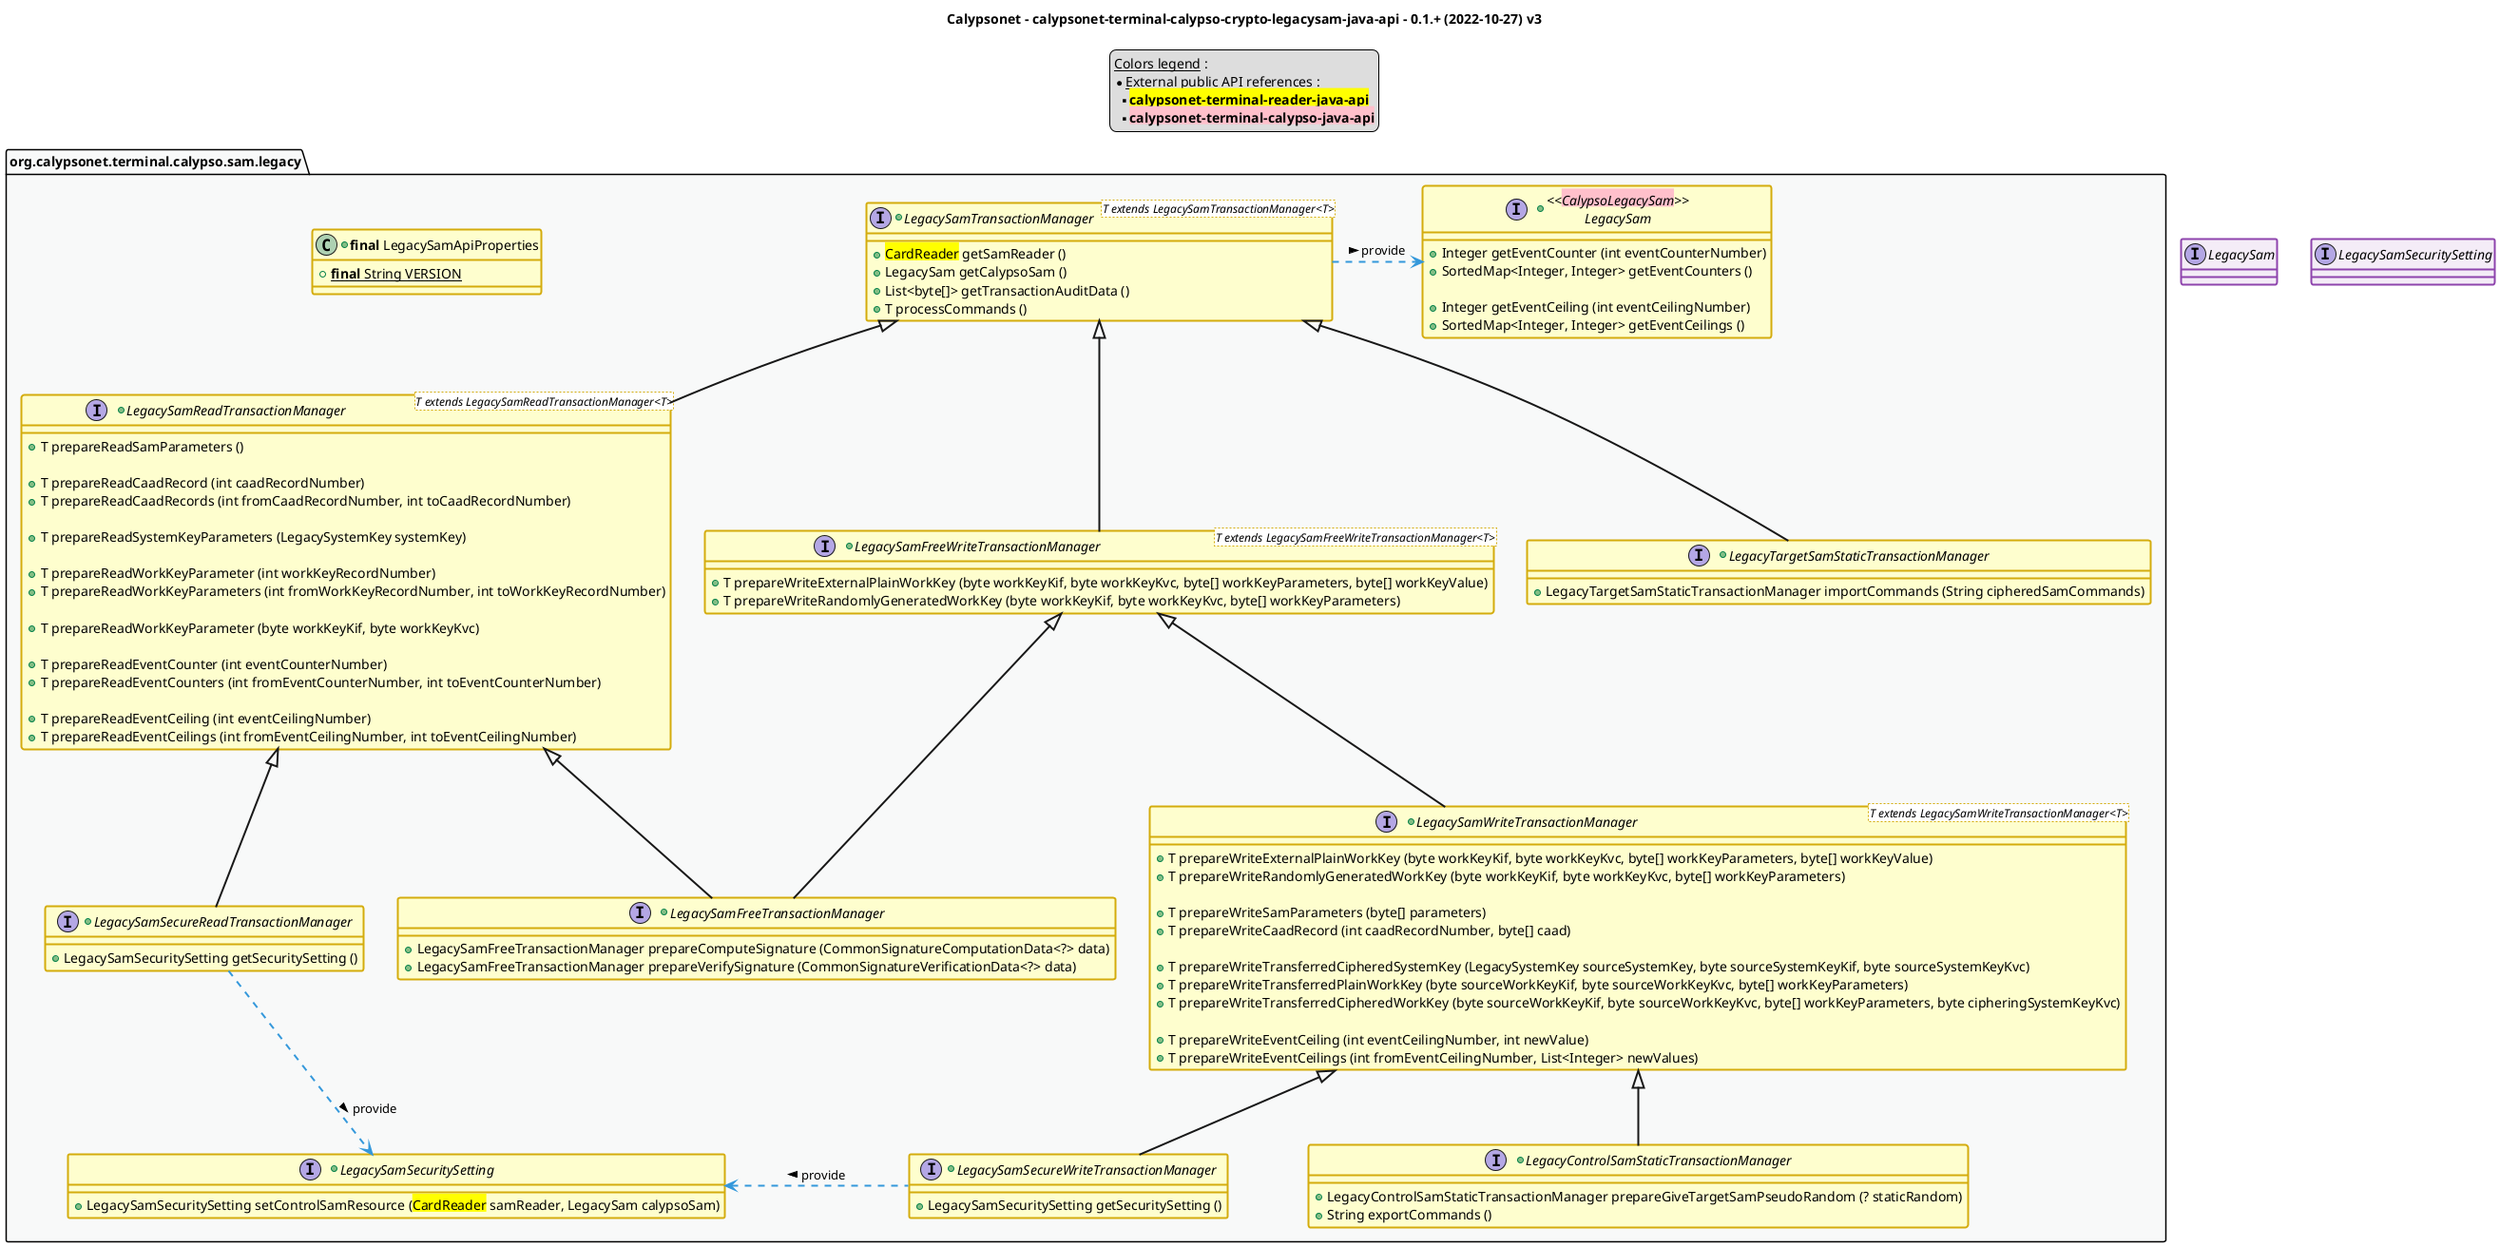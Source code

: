 @startuml
title
    Calypsonet - calypsonet-terminal-calypso-crypto-legacysam-java-api - 0.1.+ (2022-10-27) v3
end title

' == THEME ==

'Couleurs issues de : https://htmlcolorcodes.com/fr/tableau-de-couleur/tableau-de-couleur-design-plat/
!define C_GREY1 F8F9F9
!define C_GREY2 F2F3F4
!define C_GREY3 E5E7E9
!define C_GREY4 D7DBDD
!define C_GREY5 CACFD2
!define C_GREY6 BDC3C7
!define C_LINK 3498DB
!define C_USE 27AE60

' -- Styles that don't work with new version of plantuml --
skinparam stereotypeABorderColor #A9DCDF
skinparam stereotypeIBorderColor #B4A7E5
skinparam stereotypeCBorderColor #ADD1B2
skinparam stereotypeEBorderColor #EB93DF
' -- END --

skinparam ClassBorderThickness 2
skinparam ArrowThickness 2

' Yellow
skinparam ClassBackgroundColor #FEFECE
skinparam ClassBorderColor #D4AC0D
' Red
skinparam ClassBackgroundColor<<red>> #FDEDEC
skinparam ClassBorderColor<<red>> #E74C3C
hide <<red>> stereotype
' Purple
skinparam ClassBackgroundColor<<purple>> #F4ECF7
skinparam ClassBorderColor<<purple>> #8E44AD
hide <<purple>> stereotype
' blue
skinparam ClassBackgroundColor<<blue>> #EBF5FB
skinparam ClassBorderColor<<blue>> #3498DB
hide <<blue>> stereotype
' Green
skinparam ClassBackgroundColor<<green>> #E9F7EF
skinparam ClassBorderColor<<green>> #27AE60
hide <<green>> stereotype
' Grey
skinparam ClassBackgroundColor<<grey>> #EAECEE
skinparam ClassBorderColor<<grey>> #2C3E50
hide <<grey>> stereotype

' == CONTENT ==

legend top
    __Colors legend__ :
    * __External public API references__ :
    ** <back:yellow>**calypsonet-terminal-reader-java-api**</back>
    ** <back:pink>**calypsonet-terminal-calypso-java-api**</back>
end legend

package "org.calypsonet.terminal.calypso.sam.legacy" as api {
    +class "**final** LegacySamApiProperties" as ApiProperties {
        +{static} **final** String VERSION
    }
    +interface "<<<back:pink>CalypsoLegacySam</back>>>\nLegacySam" as LegacySam {
        +Integer getEventCounter (int eventCounterNumber)
        +SortedMap<Integer, Integer> getEventCounters ()

        +Integer getEventCeiling (int eventCeilingNumber)
        +SortedMap<Integer, Integer> getEventCeilings ()
    }
    +interface LegacySamSecuritySetting {
        +LegacySamSecuritySetting setControlSamResource (<back:yellow>CardReader</back> samReader, LegacySam calypsoSam)
    }
    +interface LegacySamTransactionManager<T extends LegacySamTransactionManager<T>> {
        +<back:yellow>CardReader</back> getSamReader ()
        +LegacySam getCalypsoSam ()
        +List<byte[]> getTransactionAuditData ()
        +T processCommands ()
    }
    +interface LegacySamReadTransactionManager<T extends LegacySamReadTransactionManager<T>> extends LegacySamTransactionManager {
        +T prepareReadSamParameters ()

        +T prepareReadCaadRecord (int caadRecordNumber)
        +T prepareReadCaadRecords (int fromCaadRecordNumber, int toCaadRecordNumber)

        +T prepareReadSystemKeyParameters (LegacySystemKey systemKey)

        +T prepareReadWorkKeyParameter (int workKeyRecordNumber)
        +T prepareReadWorkKeyParameters (int fromWorkKeyRecordNumber, int toWorkKeyRecordNumber)

        +T prepareReadWorkKeyParameter (byte workKeyKif, byte workKeyKvc)

        +T prepareReadEventCounter (int eventCounterNumber)
        +T prepareReadEventCounters (int fromEventCounterNumber, int toEventCounterNumber)

        +T prepareReadEventCeiling (int eventCeilingNumber)
        +T prepareReadEventCeilings (int fromEventCeilingNumber, int toEventCeilingNumber)
    }
    +interface LegacySamFreeWriteTransactionManager<T extends LegacySamFreeWriteTransactionManager<T>> extends LegacySamTransactionManager {
        +T prepareWriteExternalPlainWorkKey (byte workKeyKif, byte workKeyKvc, byte[] workKeyParameters, byte[] workKeyValue)
        +T prepareWriteRandomlyGeneratedWorkKey (byte workKeyKif, byte workKeyKvc, byte[] workKeyParameters)
    }
    +interface LegacySamSecureReadTransactionManager extends LegacySamReadTransactionManager {
        +LegacySamSecuritySetting getSecuritySetting ()
    }
    +interface LegacySamFreeTransactionManager extends LegacySamReadTransactionManager, LegacySamFreeWriteTransactionManager {
        +LegacySamFreeTransactionManager prepareComputeSignature (CommonSignatureComputationData<?> data)
        +LegacySamFreeTransactionManager prepareVerifySignature (CommonSignatureVerificationData<?> data)
    }
    +interface LegacySamWriteTransactionManager<T extends LegacySamWriteTransactionManager<T>> extends LegacySamFreeWriteTransactionManager {
        +T prepareWriteExternalPlainWorkKey (byte workKeyKif, byte workKeyKvc, byte[] workKeyParameters, byte[] workKeyValue)
        +T prepareWriteRandomlyGeneratedWorkKey (byte workKeyKif, byte workKeyKvc, byte[] workKeyParameters)

        +T prepareWriteSamParameters (byte[] parameters)
        +T prepareWriteCaadRecord (int caadRecordNumber, byte[] caad)

        +T prepareWriteTransferredCipheredSystemKey (LegacySystemKey sourceSystemKey, byte sourceSystemKeyKif, byte sourceSystemKeyKvc)
        +T prepareWriteTransferredPlainWorkKey (byte sourceWorkKeyKif, byte sourceWorkKeyKvc, byte[] workKeyParameters)
        +T prepareWriteTransferredCipheredWorkKey (byte sourceWorkKeyKif, byte sourceWorkKeyKvc, byte[] workKeyParameters, byte cipheringSystemKeyKvc)

        +T prepareWriteEventCeiling (int eventCeilingNumber, int newValue)
        +T prepareWriteEventCeilings (int fromEventCeilingNumber, List<Integer> newValues)
    }
    +interface LegacySamSecureWriteTransactionManager extends LegacySamWriteTransactionManager {
        +LegacySamSecuritySetting getSecuritySetting ()
    }
    +interface LegacyTargetSamStaticTransactionManager extends LegacySamTransactionManager {
        +LegacyTargetSamStaticTransactionManager importCommands (String cipheredSamCommands)
    }
    +interface LegacyControlSamStaticTransactionManager extends LegacySamWriteTransactionManager {
        +LegacyControlSamStaticTransactionManager prepareGiveTargetSamPseudoRandom (? staticRandom)
        +String exportCommands ()
    }
}

' Associations

LegacySamTransactionManager .right.> LegacySam #C_LINK : provide >

LegacySamSecureReadTransactionManager ..> LegacySamSecuritySetting #C_LINK : provide >
LegacySamSecureWriteTransactionManager .left.> LegacySamSecuritySetting #C_LINK : provide >

' == LAYOUT ==

interface LegacySam <<purple>>

interface LegacySamSecuritySetting <<purple>>

' == STYLE ==

package api #C_GREY1 {}


@enduml